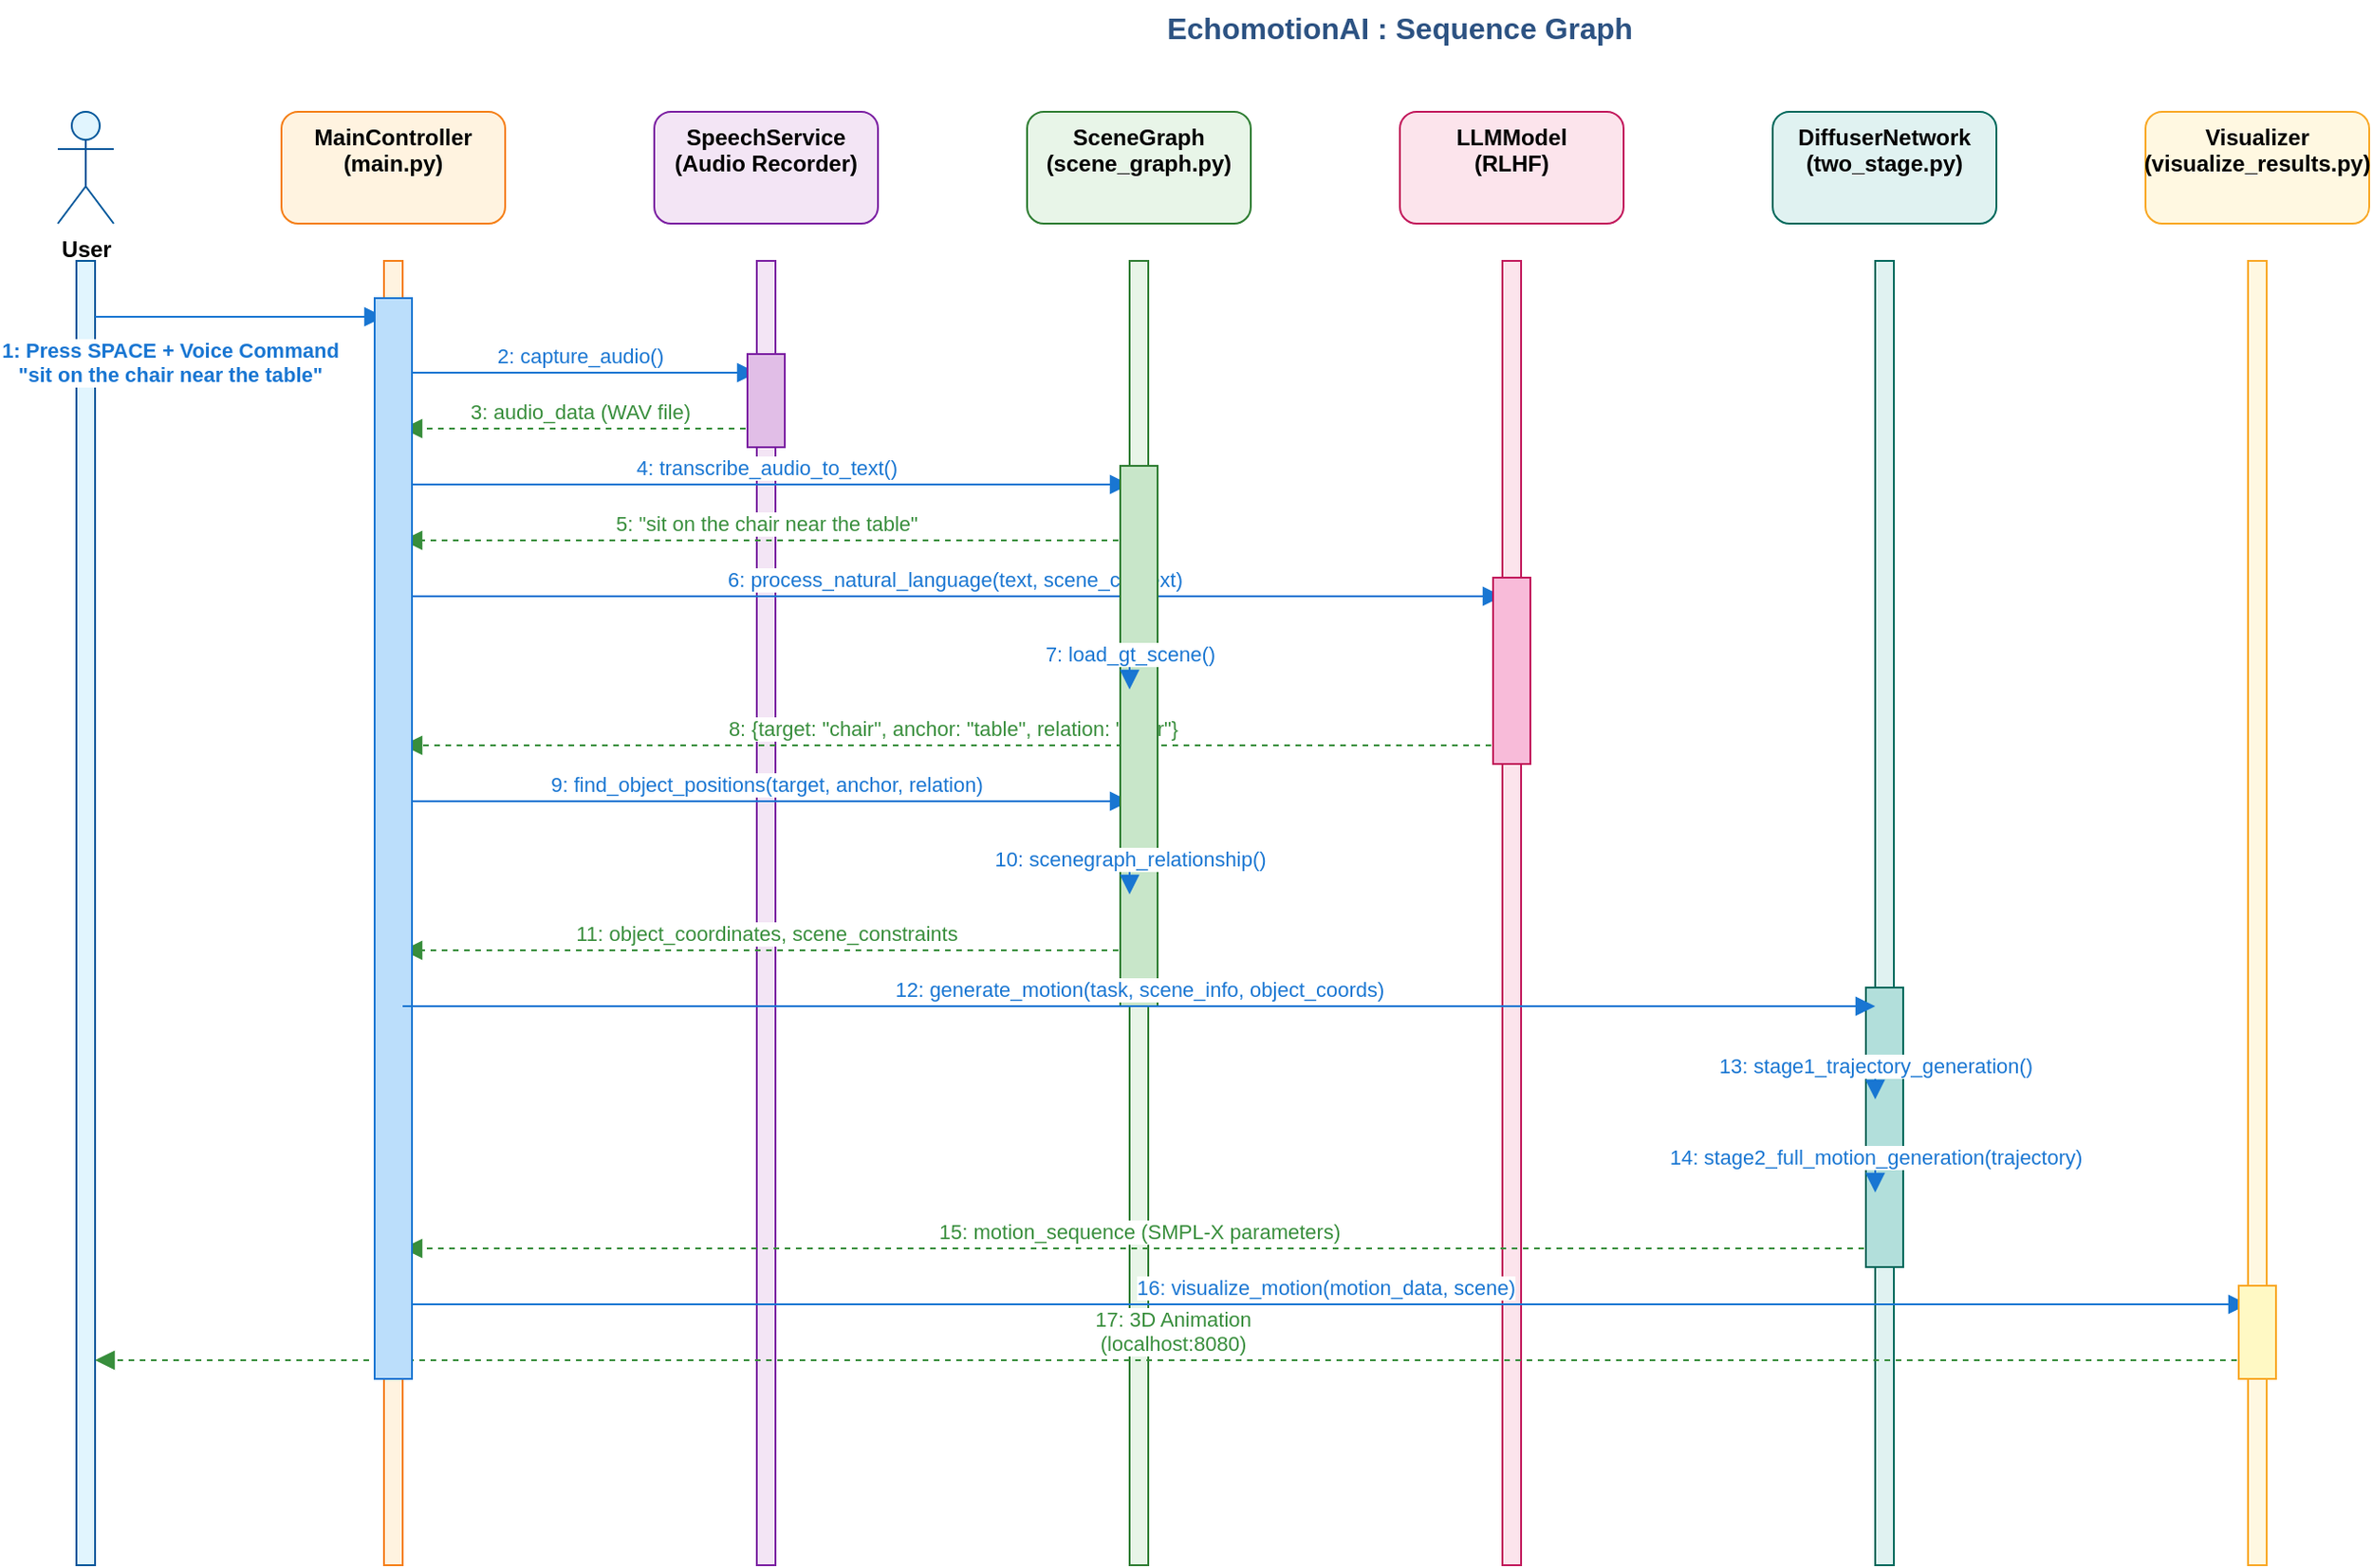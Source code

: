 <mxfile version="28.1.0" pages="3">
  <diagram id="Page-1" name="1. Voice Command to Motion">
    <mxGraphModel dx="1678" dy="874" grid="1" gridSize="10" guides="1" tooltips="1" connect="1" arrows="1" fold="1" page="1" pageScale="1" pageWidth="1600" pageHeight="1200" math="0" shadow="0">
      <root>
        <mxCell id="0" />
        <mxCell id="1" parent="0" />
        <mxCell id="title1" value="EchomotionAI : Sequence Graph" style="text;html=1;strokeColor=none;fillColor=none;align=center;verticalAlign=middle;whiteSpace=wrap;rounded=0;fontSize=16;fontStyle=1;fontColor=#2c5282;" parent="1" vertex="1">
          <mxGeometry x="400" y="40" width="800" height="30" as="geometry" />
        </mxCell>
        <mxCell id="user1" value="User" style="shape=umlActor;verticalLabelPosition=bottom;verticalAlign=top;html=1;outlineConnect=0;fillColor=#e1f5fe;strokeColor=#01579b;fontStyle=1;" parent="1" vertex="1">
          <mxGeometry x="80" y="100" width="30" height="60" as="geometry" />
        </mxCell>
        <mxCell id="main1" value="MainController&#xa;(main.py)" style="rounded=1;whiteSpace=wrap;html=1;fillColor=#fff3e0;strokeColor=#f57f17;fontStyle=1;verticalAlign=top;" parent="1" vertex="1">
          <mxGeometry x="200" y="100" width="120" height="60" as="geometry" />
        </mxCell>
        <mxCell id="speech1" value="SpeechService&#xa;(Audio Recorder)" style="rounded=1;whiteSpace=wrap;html=1;fillColor=#f3e5f5;strokeColor=#7b1fa2;fontStyle=1;verticalAlign=top;" parent="1" vertex="1">
          <mxGeometry x="400" y="100" width="120" height="60" as="geometry" />
        </mxCell>
        <mxCell id="scene1" value="SceneGraph&#xa;(scene_graph.py)" style="rounded=1;whiteSpace=wrap;html=1;fillColor=#e8f5e8;strokeColor=#2e7d32;fontStyle=1;verticalAlign=top;" parent="1" vertex="1">
          <mxGeometry x="600" y="100" width="120" height="60" as="geometry" />
        </mxCell>
        <mxCell id="llm1" value="LLMModel&#xa;(RLHF)" style="rounded=1;whiteSpace=wrap;html=1;fillColor=#fce4ec;strokeColor=#c2185b;fontStyle=1;verticalAlign=top;" parent="1" vertex="1">
          <mxGeometry x="800" y="100" width="120" height="60" as="geometry" />
        </mxCell>
        <mxCell id="diffuser1" value="DiffuserNetwork&#xa;(two_stage.py)" style="rounded=1;whiteSpace=wrap;html=1;fillColor=#e0f2f1;strokeColor=#00695c;fontStyle=1;verticalAlign=top;" parent="1" vertex="1">
          <mxGeometry x="1000" y="100" width="120" height="60" as="geometry" />
        </mxCell>
        <mxCell id="viz1" value="Visualizer&#xa;(visualize_results.py)" style="rounded=1;whiteSpace=wrap;html=1;fillColor=#fff8e1;strokeColor=#f9a825;fontStyle=1;verticalAlign=top;" parent="1" vertex="1">
          <mxGeometry x="1200" y="100" width="120" height="60" as="geometry" />
        </mxCell>
        <mxCell id="lifeline_user1" value="" style="html=1;points=[];perimeter=orthogonalPerimeter;outlineConnect=0;targetShapes=umlLifeline;portConstraint=eastwest;newEdgeStyle={&quot;edgeStyle&quot;:&quot;elbowEdgeStyle&quot;,&quot;elbow&quot;:&quot;vertical&quot;,&quot;curved&quot;:0,&quot;rounded&quot;:0};strokeColor=#01579b;fillColor=#e1f5fe;" parent="1" vertex="1">
          <mxGeometry x="90" y="180" width="10" height="700" as="geometry" />
        </mxCell>
        <mxCell id="lifeline_main1" value="" style="html=1;points=[];perimeter=orthogonalPerimeter;outlineConnect=0;targetShapes=umlLifeline;portConstraint=eastwest;newEdgeStyle={&quot;edgeStyle&quot;:&quot;elbowEdgeStyle&quot;,&quot;elbow&quot;:&quot;vertical&quot;,&quot;curved&quot;:0,&quot;rounded&quot;:0};strokeColor=#f57f17;fillColor=#fff3e0;" parent="1" vertex="1">
          <mxGeometry x="255" y="180" width="10" height="700" as="geometry" />
        </mxCell>
        <mxCell id="lifeline_speech1" value="" style="html=1;points=[];perimeter=orthogonalPerimeter;outlineConnect=0;targetShapes=umlLifeline;portConstraint=eastwest;newEdgeStyle={&quot;edgeStyle&quot;:&quot;elbowEdgeStyle&quot;,&quot;elbow&quot;:&quot;vertical&quot;,&quot;curved&quot;:0,&quot;rounded&quot;:0};strokeColor=#7b1fa2;fillColor=#f3e5f5;" parent="1" vertex="1">
          <mxGeometry x="455" y="180" width="10" height="700" as="geometry" />
        </mxCell>
        <mxCell id="lifeline_scene1" value="" style="html=1;points=[];perimeter=orthogonalPerimeter;outlineConnect=0;targetShapes=umlLifeline;portConstraint=eastwest;newEdgeStyle={&quot;edgeStyle&quot;:&quot;elbowEdgeStyle&quot;,&quot;elbow&quot;:&quot;vertical&quot;,&quot;curved&quot;:0,&quot;rounded&quot;:0};strokeColor=#2e7d32;fillColor=#e8f5e8;" parent="1" vertex="1">
          <mxGeometry x="655" y="180" width="10" height="700" as="geometry" />
        </mxCell>
        <mxCell id="lifeline_llm1" value="" style="html=1;points=[];perimeter=orthogonalPerimeter;outlineConnect=0;targetShapes=umlLifeline;portConstraint=eastwest;newEdgeStyle={&quot;edgeStyle&quot;:&quot;elbowEdgeStyle&quot;,&quot;elbow&quot;:&quot;vertical&quot;,&quot;curved&quot;:0,&quot;rounded&quot;:0};strokeColor=#c2185b;fillColor=#fce4ec;" parent="1" vertex="1">
          <mxGeometry x="855" y="180" width="10" height="700" as="geometry" />
        </mxCell>
        <mxCell id="lifeline_diffuser1" value="" style="html=1;points=[];perimeter=orthogonalPerimeter;outlineConnect=0;targetShapes=umlLifeline;portConstraint=eastwest;newEdgeStyle={&quot;edgeStyle&quot;:&quot;elbowEdgeStyle&quot;,&quot;elbow&quot;:&quot;vertical&quot;,&quot;curved&quot;:0,&quot;rounded&quot;:0};strokeColor=#00695c;fillColor=#e0f2f1;" parent="1" vertex="1">
          <mxGeometry x="1055" y="180" width="10" height="700" as="geometry" />
        </mxCell>
        <mxCell id="lifeline_viz1" value="" style="html=1;points=[];perimeter=orthogonalPerimeter;outlineConnect=0;targetShapes=umlLifeline;portConstraint=eastwest;newEdgeStyle={&quot;edgeStyle&quot;:&quot;elbowEdgeStyle&quot;,&quot;elbow&quot;:&quot;vertical&quot;,&quot;curved&quot;:0,&quot;rounded&quot;:0};strokeColor=#f9a825;fillColor=#fff8e1;" parent="1" vertex="1">
          <mxGeometry x="1255" y="180" width="10" height="700" as="geometry" />
        </mxCell>
        <mxCell id="msg1_1" value="1: Press SPACE + Voice Command&#xa;&quot;sit on the chair near the table&quot;" style="html=1;verticalAlign=bottom;endArrow=block;endSize=8;curved=0;rounded=0;strokeColor=#1976d2;fontColor=#1976d2;fontStyle=1;" parent="1" edge="1">
          <mxGeometry x="-0.484" y="-40" width="80" relative="1" as="geometry">
            <mxPoint x="100" y="210" as="sourcePoint" />
            <mxPoint x="255" y="210" as="targetPoint" />
            <mxPoint as="offset" />
          </mxGeometry>
        </mxCell>
        <mxCell id="msg1_2" value="2: capture_audio()" style="html=1;verticalAlign=bottom;endArrow=block;endSize=8;curved=0;rounded=0;strokeColor=#1976d2;fontColor=#1976d2;" parent="1" edge="1">
          <mxGeometry width="80" relative="1" as="geometry">
            <mxPoint x="265" y="240" as="sourcePoint" />
            <mxPoint x="455" y="240" as="targetPoint" />
          </mxGeometry>
        </mxCell>
        <mxCell id="msg1_3" value="3: audio_data (WAV file)" style="html=1;verticalAlign=bottom;endArrow=block;endSize=8;curved=0;rounded=0;strokeColor=#388e3c;fontColor=#388e3c;dashed=1;" parent="1" edge="1">
          <mxGeometry width="80" relative="1" as="geometry">
            <mxPoint x="455" y="270" as="sourcePoint" />
            <mxPoint x="265" y="270" as="targetPoint" />
          </mxGeometry>
        </mxCell>
        <mxCell id="msg1_4" value="4: transcribe_audio_to_text()" style="html=1;verticalAlign=bottom;endArrow=block;endSize=8;curved=0;rounded=0;strokeColor=#1976d2;fontColor=#1976d2;" parent="1" edge="1">
          <mxGeometry width="80" relative="1" as="geometry">
            <mxPoint x="265" y="300" as="sourcePoint" />
            <mxPoint x="655" y="300" as="targetPoint" />
          </mxGeometry>
        </mxCell>
        <mxCell id="msg1_5" value="5: &quot;sit on the chair near the table&quot;" style="html=1;verticalAlign=bottom;endArrow=block;endSize=8;curved=0;rounded=0;strokeColor=#388e3c;fontColor=#388e3c;dashed=1;" parent="1" edge="1">
          <mxGeometry width="80" relative="1" as="geometry">
            <mxPoint x="655" y="330" as="sourcePoint" />
            <mxPoint x="265" y="330" as="targetPoint" />
          </mxGeometry>
        </mxCell>
        <mxCell id="msg1_6" value="6: process_natural_language(text, scene_context)" style="html=1;verticalAlign=bottom;endArrow=block;endSize=8;curved=0;rounded=0;strokeColor=#1976d2;fontColor=#1976d2;" parent="1" edge="1">
          <mxGeometry x="0.001" width="80" relative="1" as="geometry">
            <mxPoint x="265" y="360" as="sourcePoint" />
            <mxPoint x="855" y="360" as="targetPoint" />
            <mxPoint as="offset" />
          </mxGeometry>
        </mxCell>
        <mxCell id="msg1_8" value="8: {target: &quot;chair&quot;, anchor: &quot;table&quot;, relation: &quot;near&quot;}" style="html=1;verticalAlign=bottom;endArrow=block;endSize=8;curved=0;rounded=0;strokeColor=#388e3c;fontColor=#388e3c;dashed=1;" parent="1" edge="1">
          <mxGeometry width="80" relative="1" as="geometry">
            <mxPoint x="855" y="440" as="sourcePoint" />
            <mxPoint x="265" y="440" as="targetPoint" />
          </mxGeometry>
        </mxCell>
        <mxCell id="msg1_9" value="9: find_object_positions(target, anchor, relation)" style="html=1;verticalAlign=bottom;endArrow=block;endSize=8;curved=0;rounded=0;strokeColor=#1976d2;fontColor=#1976d2;" parent="1" edge="1">
          <mxGeometry width="80" relative="1" as="geometry">
            <mxPoint x="265" y="470" as="sourcePoint" />
            <mxPoint x="655" y="470" as="targetPoint" />
          </mxGeometry>
        </mxCell>
        <mxCell id="msg1_11" value="11: object_coordinates, scene_constraints" style="html=1;verticalAlign=bottom;endArrow=block;endSize=8;curved=0;rounded=0;strokeColor=#388e3c;fontColor=#388e3c;dashed=1;" parent="1" edge="1">
          <mxGeometry width="80" relative="1" as="geometry">
            <mxPoint x="655" y="550" as="sourcePoint" />
            <mxPoint x="265" y="550" as="targetPoint" />
          </mxGeometry>
        </mxCell>
        <mxCell id="msg1_15" value="15: motion_sequence (SMPL-X parameters)" style="html=1;verticalAlign=bottom;endArrow=block;endSize=8;curved=0;rounded=0;strokeColor=#388e3c;fontColor=#388e3c;dashed=1;" parent="1" edge="1">
          <mxGeometry width="80" relative="1" as="geometry">
            <mxPoint x="1055" y="710" as="sourcePoint" />
            <mxPoint x="265" y="710" as="targetPoint" />
          </mxGeometry>
        </mxCell>
        <mxCell id="msg1_16" value="16: visualize_motion(motion_data, scene)" style="html=1;verticalAlign=bottom;endArrow=block;endSize=8;curved=0;rounded=0;strokeColor=#1976d2;fontColor=#1976d2;" parent="1" edge="1">
          <mxGeometry width="80" relative="1" as="geometry">
            <mxPoint x="265" y="740" as="sourcePoint" />
            <mxPoint x="1255" y="740" as="targetPoint" />
          </mxGeometry>
        </mxCell>
        <mxCell id="msg1_17" value="17: 3D Animation &#xa;(localhost:8080)" style="html=1;verticalAlign=bottom;endArrow=block;endSize=8;curved=0;rounded=0;strokeColor=#388e3c;fontColor=#388e3c;dashed=1;" parent="1" edge="1">
          <mxGeometry width="80" relative="1" as="geometry">
            <mxPoint x="1255" y="770" as="sourcePoint" />
            <mxPoint x="100" y="770" as="targetPoint" />
          </mxGeometry>
        </mxCell>
        <mxCell id="activation1_1" value="" style="html=1;points=[];perimeter=orthogonalPerimeter;outlineConnect=0;targetShapes=umlLifeline;portConstraint=eastwest;newEdgeStyle={&quot;edgeStyle&quot;:&quot;elbowEdgeStyle&quot;,&quot;elbow&quot;:&quot;vertical&quot;,&quot;curved&quot;:0,&quot;rounded&quot;:0};fillColor=#bbdefb;strokeColor=#1976d2;" parent="1" vertex="1">
          <mxGeometry x="250" y="200" width="20" height="580" as="geometry" />
        </mxCell>
        <mxCell id="activation1_2" value="" style="html=1;points=[];perimeter=orthogonalPerimeter;outlineConnect=0;targetShapes=umlLifeline;portConstraint=eastwest;newEdgeStyle={&quot;edgeStyle&quot;:&quot;elbowEdgeStyle&quot;,&quot;elbow&quot;:&quot;vertical&quot;,&quot;curved&quot;:0,&quot;rounded&quot;:0};fillColor=#e1bee7;strokeColor=#7b1fa2;" parent="1" vertex="1">
          <mxGeometry x="450" y="230" width="20" height="50" as="geometry" />
        </mxCell>
        <mxCell id="activation1_3" value="" style="html=1;points=[];perimeter=orthogonalPerimeter;outlineConnect=0;targetShapes=umlLifeline;portConstraint=eastwest;newEdgeStyle={&quot;edgeStyle&quot;:&quot;elbowEdgeStyle&quot;,&quot;elbow&quot;:&quot;vertical&quot;,&quot;curved&quot;:0,&quot;rounded&quot;:0};fillColor=#c8e6c9;strokeColor=#2e7d32;" parent="1" vertex="1">
          <mxGeometry x="650" y="290" width="20" height="290" as="geometry" />
        </mxCell>
        <mxCell id="activation1_4" value="" style="html=1;points=[];perimeter=orthogonalPerimeter;outlineConnect=0;targetShapes=umlLifeline;portConstraint=eastwest;newEdgeStyle={&quot;edgeStyle&quot;:&quot;elbowEdgeStyle&quot;,&quot;elbow&quot;:&quot;vertical&quot;,&quot;curved&quot;:0,&quot;rounded&quot;:0};fillColor=#f8bbd9;strokeColor=#c2185b;" parent="1" vertex="1">
          <mxGeometry x="850" y="350" width="20" height="100" as="geometry" />
        </mxCell>
        <mxCell id="activation1_5" value="" style="html=1;points=[];perimeter=orthogonalPerimeter;outlineConnect=0;targetShapes=umlLifeline;portConstraint=eastwest;newEdgeStyle={&quot;edgeStyle&quot;:&quot;elbowEdgeStyle&quot;,&quot;elbow&quot;:&quot;vertical&quot;,&quot;curved&quot;:0,&quot;rounded&quot;:0};fillColor=#b2dfdb;strokeColor=#00695c;" parent="1" vertex="1">
          <mxGeometry x="1050" y="570" width="20" height="150" as="geometry" />
        </mxCell>
        <mxCell id="activation1_6" value="" style="html=1;points=[];perimeter=orthogonalPerimeter;outlineConnect=0;targetShapes=umlLifeline;portConstraint=eastwest;newEdgeStyle={&quot;edgeStyle&quot;:&quot;elbowEdgeStyle&quot;,&quot;elbow&quot;:&quot;vertical&quot;,&quot;curved&quot;:0,&quot;rounded&quot;:0};fillColor=#fff9c4;strokeColor=#f9a825;" parent="1" vertex="1">
          <mxGeometry x="1250" y="730" width="20" height="50" as="geometry" />
        </mxCell>
        <mxCell id="msg1_10" value="10: scenegraph_relationship()" style="html=1;verticalAlign=bottom;endArrow=block;endSize=8;curved=0;rounded=0;strokeColor=#1976d2;fontColor=#1976d2;" parent="1" edge="1">
          <mxGeometry width="80" relative="1" as="geometry">
            <mxPoint x="655" y="500" as="sourcePoint" />
            <mxPoint x="655" y="520" as="targetPoint" />
          </mxGeometry>
        </mxCell>
        <mxCell id="msg1_7" value="7: load_gt_scene()" style="html=1;verticalAlign=bottom;endArrow=block;endSize=8;curved=0;rounded=0;strokeColor=#1976d2;fontColor=#1976d2;" parent="1" edge="1">
          <mxGeometry width="80" relative="1" as="geometry">
            <mxPoint x="655" y="390" as="sourcePoint" />
            <mxPoint x="655" y="410" as="targetPoint" />
          </mxGeometry>
        </mxCell>
        <mxCell id="msg1_13" value="13: stage1_trajectory_generation()" style="html=1;verticalAlign=bottom;endArrow=block;endSize=8;curved=0;rounded=0;strokeColor=#1976d2;fontColor=#1976d2;" parent="1" edge="1">
          <mxGeometry x="0.059" width="80" relative="1" as="geometry">
            <mxPoint x="1055" y="610" as="sourcePoint" />
            <mxPoint x="1055" y="630" as="targetPoint" />
            <mxPoint as="offset" />
          </mxGeometry>
        </mxCell>
        <mxCell id="msg1_14" value="14: stage2_full_motion_generation(trajectory)" style="html=1;verticalAlign=bottom;endArrow=block;endSize=8;curved=0;rounded=0;strokeColor=#1976d2;fontColor=#1976d2;" parent="1" edge="1">
          <mxGeometry width="80" relative="1" as="geometry">
            <mxPoint x="1055" y="660" as="sourcePoint" />
            <mxPoint x="1055" y="680" as="targetPoint" />
          </mxGeometry>
        </mxCell>
        <mxCell id="msg1_12" value="12: generate_motion(task, scene_info, object_coords)" style="html=1;verticalAlign=bottom;endArrow=block;endSize=8;curved=0;rounded=0;strokeColor=#1976d2;fontColor=#1976d2;" parent="1" edge="1">
          <mxGeometry width="80" relative="1" as="geometry">
            <mxPoint x="265" y="580" as="sourcePoint" />
            <mxPoint x="1055" y="580" as="targetPoint" />
          </mxGeometry>
        </mxCell>
      </root>
    </mxGraphModel>
  </diagram>
  <diagram id="Page-2" name="2. Chat-Based Object Detection">
    <mxGraphModel dx="1422" dy="794" grid="1" gridSize="10" guides="1" tooltips="1" connect="1" arrows="1" fold="1" page="1" pageScale="1" pageWidth="1600" pageHeight="1200" math="0" shadow="0">
      <root>
        <mxCell id="0" />
        <mxCell id="1" parent="0" />
        <!-- Title -->
        <mxCell id="title2" value="4.4.4.2 Chat-Based Object Detection Sequence" style="text;html=1;strokeColor=none;fillColor=none;align=center;verticalAlign=middle;whiteSpace=wrap;rounded=0;fontSize=16;fontStyle=1;fontColor=#2c5282;" vertex="1" parent="1">
          <mxGeometry x="400" y="40" width="800" height="30" as="geometry" />
        </mxCell>
        <!-- Actors -->
        <mxCell id="client2" value="Client&#xa;Application" style="rounded=1;whiteSpace=wrap;html=1;fillColor=#e3f2fd;strokeColor=#1565c0;fontStyle=1;verticalAlign=top;" vertex="1" parent="1">
          <mxGeometry x="150" y="100" width="120" height="60" as="geometry" />
        </mxCell>
        <!-- Components -->
        <mxCell id="fastapi2" value="FastAPI&#xa;Server" style="rounded=1;whiteSpace=wrap;html=1;fillColor=#fff3e0;strokeColor=#f57f17;fontStyle=1;verticalAlign=top;" vertex="1" parent="1">
          <mxGeometry x="350" y="100" width="120" height="60" as="geometry" />
        </mxCell>
        <mxCell id="detect_endpoint2" value="/detect&#xa;Endpoint" style="rounded=1;whiteSpace=wrap;html=1;fillColor=#f3e5f5;strokeColor=#7b1fa2;fontStyle=1;verticalAlign=top;" vertex="1" parent="1">
          <mxGeometry x="550" y="100" width="120" height="60" as="geometry" />
        </mxCell>
        <mxCell id="session2" value="SessionManager&#xa;(MongoDB)" style="rounded=1;whiteSpace=wrap;html=1;fillColor=#e8f5e8;strokeColor=#2e7d32;fontStyle=1;verticalAlign=top;" vertex="1" parent="1">
          <mxGeometry x="750" y="100" width="120" height="60" as="geometry" />
        </mxCell>
        <mxCell id="llm2" value="LLMModel&#xa;(RLHF)" style="rounded=1;whiteSpace=wrap;html=1;fillColor=#fce4ec;strokeColor=#c2185b;fontStyle=1;verticalAlign=top;" vertex="1" parent="1">
          <mxGeometry x="950" y="100" width="120" height="60" as="geometry" />
        </mxCell>
        <mxCell id="scene2" value="SceneGraph&#xa;(Context)" style="rounded=1;whiteSpace=wrap;html=1;fillColor=#e0f2f1;strokeColor=#00695c;fontStyle=1;verticalAlign=top;" vertex="1" parent="1">
          <mxGeometry x="1150" y="100" width="120" height="60" as="geometry" />
        </mxCell>
        <!-- Lifelines -->
        <mxCell id="lifeline_client2" value="" style="html=1;points=[];perimeter=orthogonalPerimeter;outlineConnect=0;targetShapes=umlLifeline;portConstraint=eastwest;newEdgeStyle={&quot;edgeStyle&quot;:&quot;elbowEdgeStyle&quot;,&quot;elbow&quot;:&quot;vertical&quot;,&quot;curved&quot;:0,&quot;rounded&quot;:0};strokeColor=#1565c0;fillColor=#e3f2fd;" vertex="1" parent="1">
          <mxGeometry x="205" y="180" width="10" height="500" as="geometry" />
        </mxCell>
        <mxCell id="lifeline_fastapi2" value="" style="html=1;points=[];perimeter=orthogonalPerimeter;outlineConnect=0;targetShapes=umlLifeline;portConstraint=eastwest;newEdgeStyle={&quot;edgeStyle&quot;:&quot;elbowEdgeStyle&quot;,&quot;elbow&quot;:&quot;vertical&quot;,&quot;curved&quot;:0,&quot;rounded&quot;:0};strokeColor=#f57f17;fillColor=#fff3e0;" vertex="1" parent="1">
          <mxGeometry x="405" y="180" width="10" height="500" as="geometry" />
        </mxCell>
        <mxCell id="lifeline_detect2" value="" style="html=1;points=[];perimeter=orthogonalPerimeter;outlineConnect=0;targetShapes=umlLifeline;portConstraint=eastwest;newEdgeStyle={&quot;edgeStyle&quot;:&quot;elbowEdgeStyle&quot;,&quot;elbow&quot;:&quot;vertical&quot;,&quot;curved&quot;:0,&quot;rounded&quot;:0};strokeColor=#7b1fa2;fillColor=#f3e5f5;" vertex="1" parent="1">
          <mxGeometry x="605" y="180" width="10" height="500" as="geometry" />
        </mxCell>
        <mxCell id="lifeline_session2" value="" style="html=1;points=[];perimeter=orthogonalPerimeter;outlineConnect=0;targetShapes=umlLifeline;portConstraint=eastwest;newEdgeStyle={&quot;edgeStyle&quot;:&quot;elbowEdgeStyle&quot;,&quot;elbow&quot;:&quot;vertical&quot;,&quot;curved&quot;:0,&quot;rounded&quot;:0};strokeColor=#2e7d32;fillColor=#e8f5e8;" vertex="1" parent="1">
          <mxGeometry x="805" y="180" width="10" height="500" as="geometry" />
        </mxCell>
        <mxCell id="lifeline_llm2" value="" style="html=1;points=[];perimeter=orthogonalPerimeter;outlineConnect=0;targetShapes=umlLifeline;portConstraint=eastwest;newEdgeStyle={&quot;edgeStyle&quot;:&quot;elbowEdgeStyle&quot;,&quot;elbow&quot;:&quot;vertical&quot;,&quot;curved&quot;:0,&quot;rounded&quot;:0};strokeColor=#c2185b;fillColor=#fce4ec;" vertex="1" parent="1">
          <mxGeometry x="1005" y="180" width="10" height="500" as="geometry" />
        </mxCell>
        <mxCell id="lifeline_scene2" value="" style="html=1;points=[];perimeter=orthogonalPerimeter;outlineConnect=0;targetShapes=umlLifeline;portConstraint=eastwest;newEdgeStyle={&quot;edgeStyle&quot;:&quot;elbowEdgeStyle&quot;,&quot;elbow&quot;:&quot;vertical&quot;,&quot;curved&quot;:0,&quot;rounded&quot;:0};strokeColor=#00695c;fillColor=#e0f2f1;" vertex="1" parent="1">
          <mxGeometry x="1205" y="180" width="10" height="500" as="geometry" />
        </mxCell>
        <!-- Messages -->
        <!-- 1. POST request -->
        <mxCell id="msg2_1" value="1: POST /detect&#xa;{&quot;text&quot;: &quot;put the book on the table&quot;, &quot;session_id&quot;: &quot;user123&quot;}" style="html=1;verticalAlign=bottom;endArrow=block;endSize=8;curved=0;rounded=0;strokeColor=#1976d2;fontColor=#1976d2;fontStyle=1;" edge="1" parent="1">
          <mxGeometry width="80" relative="1" as="geometry">
            <mxPoint x="215" y="210" as="sourcePoint" />
            <mxPoint x="405" y="210" as="targetPoint" />
          </mxGeometry>
        </mxCell>
        <!-- 2. Route to endpoint -->
        <mxCell id="msg2_2" value="2: route_to_detect_endpoint()" style="html=1;verticalAlign=bottom;endArrow=block;endSize=8;curved=0;rounded=0;strokeColor=#1976d2;fontColor=#1976d2;" edge="1" parent="1">
          <mxGeometry width="80" relative="1" as="geometry">
            <mxPoint x="415" y="240" as="sourcePoint" />
            <mxPoint x="605" y="240" as="targetPoint" />
          </mxGeometry>
        </mxCell>
        <!-- 3. Get session context -->
        <mxCell id="msg2_3" value="3: get_session_context(session_id)" style="html=1;verticalAlign=bottom;endArrow=block;endSize=8;curved=0;rounded=0;strokeColor=#1976d2;fontColor=#1976d2;" edge="1" parent="1">
          <mxGeometry width="80" relative="1" as="geometry">
            <mxPoint x="615" y="270" as="sourcePoint" />
            <mxPoint x="805" y="270" as="targetPoint" />
          </mxGeometry>
        </mxCell>
        <!-- 4. MongoDB query -->
        <mxCell id="msg2_4" value="4: db.conversations.find({session_id})" style="html=1;verticalAlign=bottom;endArrow=block;endSize=8;curved=0;rounded=0;strokeColor=#1976d2;fontColor=#1976d2;" edge="1" parent="1">
          <mxGeometry width="80" relative="1" as="geometry">
            <mxPoint x="805" y="300" as="sourcePoint" />
            <mxPoint x="805" y="320" as="targetPoint" />
          </mxGeometry>
        </mxCell>
        <!-- 5. Conversation history -->
        <mxCell id="msg2_5" value="5: conversation_history[]" style="html=1;verticalAlign=bottom;endArrow=block;endSize=8;curved=0;rounded=0;strokeColor=#388e3c;fontColor=#388e3c;dashed=1;" edge="1" parent="1">
          <mxGeometry width="80" relative="1" as="geometry">
            <mxPoint x="805" y="350" as="sourcePoint" />
            <mxPoint x="615" y="350" as="targetPoint" />
          </mxGeometry>
        </mxCell>
        <!-- 6. Get scene context -->
        <mxCell id="msg2_6" value="6: get_scene_context()" style="html=1;verticalAlign=bottom;endArrow=block;endSize=8;curved=0;rounded=0;strokeColor=#1976d2;fontColor=#1976d2;" edge="1" parent="1">
          <mxGeometry width="80" relative="1" as="geometry">
            <mxPoint x="615" y="380" as="sourcePoint" />
            <mxPoint x="1205" y="380" as="targetPoint" />
          </mxGeometry>
        </mxCell>
        <!-- 7. Scene objects -->
        <mxCell id="msg2_7" value="7: scene_objects, spatial_relations" style="html=1;verticalAlign=bottom;endArrow=block;endSize=8;curved=0;rounded=0;strokeColor=#388e3c;fontColor=#388e3c;dashed=1;" edge="1" parent="1">
          <mxGeometry width="80" relative="1" as="geometry">
            <mxPoint x="1205" y="410" as="sourcePoint" />
            <mxPoint x="615" y="410" as="targetPoint" />
          </mxGeometry>
        </mxCell>
        <!-- 8. Process with LLM -->
        <mxCell id="msg2_8" value="8: process_text_with_context(text, history, scene)" style="html=1;verticalAlign=bottom;endArrow=block;endSize=8;curved=0;rounded=0;strokeColor=#1976d2;fontColor=#1976d2;" edge="1" parent="1">
          <mxGeometry width="80" relative="1" as="geometry">
            <mxPoint x="615" y="440" as="sourcePoint" />
            <mxPoint x="1005" y="440" as="targetPoint" />
          </mxGeometry>
        </mxCell>
        <!-- 9. RLHF inference -->
        <mxCell id="msg2_9" value="9: rlhf_inference(prompt)" style="html=1;verticalAlign=bottom;endArrow=block;endSize=8;curved=0;rounded=0;strokeColor=#1976d2;fontColor=#1976d2;" edge="1" parent="1">
          <mxGeometry width="80" relative="1" as="geometry">
            <mxPoint x="1005" y="470" as="sourcePoint" />
            <mxPoint x="1005" y="490" as="targetPoint" />
          </mxGeometry>
        </mxCell>
        <!-- 10. Object identification -->
        <mxCell id="msg2_10" value="10: {&quot;target&quot;: &quot;book&quot;, &quot;anchor&quot;: &quot;table&quot;, &quot;relation&quot;: &quot;on&quot;}" style="html=1;verticalAlign=bottom;endArrow=block;endSize=8;curved=0;rounded=0;strokeColor=#388e3c;fontColor=#388e3c;dashed=1;" edge="1" parent="1">
          <mxGeometry width="80" relative="1" as="geometry">
            <mxPoint x="1005" y="520" as="sourcePoint" />
            <mxPoint x="615" y="520" as="targetPoint" />
          </mxGeometry>
        </mxCell>
        <!-- 11. Store interaction -->
        <mxCell id="msg2_11" value="11: store_interaction(session_id, text, result)" style="html=1;verticalAlign=bottom;endArrow=block;endSize=8;curved=0;rounded=0;strokeColor=#1976d2;fontColor=#1976d2;" edge="1" parent="1">
          <mxGeometry width="80" relative="1" as="geometry">
            <mxPoint x="615" y="550" as="sourcePoint" />
            <mxPoint x="805" y="550" as="targetPoint" />
          </mxGeometry>
        </mxCell>
        <!-- 12. Return JSON -->
        <mxCell id="msg2_12" value="12: HTTP 200 OK&#xa;{&quot;objects&quot;: [{&quot;target&quot;: &quot;book&quot;, &quot;anchor&quot;: &quot;table&quot;, &quot;relation&quot;: &quot;on&quot;}]}" style="html=1;verticalAlign=bottom;endArrow=block;endSize=8;curved=0;rounded=0;strokeColor=#388e3c;fontColor=#388e3c;dashed=1;" edge="1" parent="1">
          <mxGeometry width="80" relative="1" as="geometry">
            <mxPoint x="615" y="580" as="sourcePoint" />
            <mxPoint x="415" y="580" as="targetPoint" />
          </mxGeometry>
        </mxCell>
        <!-- 13. Response to client -->
        <mxCell id="msg2_13" value="13: JSON Response" style="html=1;verticalAlign=bottom;endArrow=block;endSize=8;curved=0;rounded=0;strokeColor=#388e3c;fontColor=#388e3c;dashed=1;" edge="1" parent="1">
          <mxGeometry width="80" relative="1" as="geometry">
            <mxPoint x="405" y="610" as="sourcePoint" />
            <mxPoint x="215" y="610" as="targetPoint" />
          </mxGeometry>
        </mxCell>
        <!-- Activation boxes -->
        <mxCell id="activation2_1" value="" style="html=1;points=[];perimeter=orthogonalPerimeter;outlineConnect=0;targetShapes=umlLifeline;portConstraint=eastwest;newEdgeStyle={&quot;edgeStyle&quot;:&quot;elbowEdgeStyle&quot;,&quot;elbow&quot;:&quot;vertical&quot;,&quot;curved&quot;:0,&quot;rounded&quot;:0};fillColor=#bbdefb;strokeColor=#1976d2;" vertex="1" parent="1">
          <mxGeometry x="200" y="200" width="20" height="420" as="geometry" />
        </mxCell>
        <mxCell id="activation2_2" value="" style="html=1;points=[];perimeter=orthogonalPerimeter;outlineConnect=0;targetShapes=umlLifeline;portConstraint=eastwest;newEdgeStyle={&quot;edgeStyle&quot;:&quot;elbowEdgeStyle&quot;,&quot;elbow&quot;:&quot;vertical&quot;,&quot;curved&quot;:0,&quot;rounded&quot;:0};fillColor=#ffe0b2;strokeColor=#f57f17;" vertex="1" parent="1">
          <mxGeometry x="400" y="200" width="20" height="420" as="geometry" />
        </mxCell>
        <mxCell id="activation2_3" value="" style="html=1;points=[];perimeter=orthogonalPerimeter;outlineConnect=0;targetShapes=umlLifeline;portConstraint=eastwest;newEdgeStyle={&quot;edgeStyle&quot;:&quot;elbowEdgeStyle&quot;,&quot;elbow&quot;:&quot;vertical&quot;,&quot;curved&quot;:0,&quot;rounded&quot;:0};fillColor=#e1bee7;strokeColor=#7b1fa2;" vertex="1" parent="1">
          <mxGeometry x="600" y="230" width="20" height="360" as="geometry" />
        </mxCell>
        <mxCell id="activation2_4" value="" style="html=1;points=[];perimeter=orthogonalPerimeter;outlineConnect=0;targetShapes=umlLifeline;portConstraint=eastwest;newEdgeStyle={&quot;edgeStyle&quot;:&quot;elbowEdgeStyle&quot;,&quot;elbow&quot;:&quot;vertical&quot;,&quot;curved&quot;:0,&quot;rounded&quot;:0};fillColor=#c8e6c9;strokeColor=#2e7d32;" vertex="1" parent="1">
          <mxGeometry x="800" y="260" width="20" height="300" as="geometry" />
        </mxCell>
        <mxCell id="activation2_5" value="" style="html=1;points=[];perimeter=orthogonalPerimeter;outlineConnect=0;targetShapes=umlLifeline;portConstraint=eastwest;newEdgeStyle={&quot;edgeStyle&quot;:&quot;elbowEdgeStyle&quot;,&quot;elbow&quot;:&quot;vertical&quot;,&quot;curved&quot;:0,&quot;rounded&quot;:0};fillColor=#f8bbd9;strokeColor=#c2185b;" vertex="1" parent="1">
          <mxGeometry x="1000" y="430" width="20" height="100" as="geometry" />
        </mxCell>
        <mxCell id="activation2_6" value="" style="html=1;points=[];perimeter=orthogonalPerimeter;outlineConnect=0;targetShapes=umlLifeline;portConstraint=eastwest;newEdgeStyle={&quot;edgeStyle&quot;:&quot;elbowEdgeStyle&quot;,&quot;elbow&quot;:&quot;vertical&quot;,&quot;curved&quot;:0,&quot;rounded&quot;:0};fillColor=#b2dfdb;strokeColor=#00695c;" vertex="1" parent="1">
          <mxGeometry x="1200" y="370" width="20" height="50" as="geometry" />
        </mxCell>
      </root>
    </mxGraphModel>
  </diagram>
  <diagram id="Page-3" name="3. Memory Retrieval">
    <mxGraphModel dx="1422" dy="794" grid="1" gridSize="10" guides="1" tooltips="1" connect="1" arrows="1" fold="1" page="1" pageScale="1" pageWidth="1600" pageHeight="1200" math="0" shadow="0">
      <root>
        <mxCell id="0" />
        <mxCell id="1" parent="0" />
        <!-- Title -->
        <mxCell id="title3" value="4.4.4.3 Memory Retrieval for Context-Aware Processing" style="text;html=1;strokeColor=none;fillColor=none;align=center;verticalAlign=middle;whiteSpace=wrap;rounded=0;fontSize=16;fontStyle=1;fontColor=#2c5282;" vertex="1" parent="1">
          <mxGeometry x="400" y="40" width="800" height="30" as="geometry" />
        </mxCell>
        <!-- Actors -->
        <mxCell id="user3" value="User" style="shape=umlActor;verticalLabelPosition=bottom;verticalAlign=top;html=1;outlineConnect=0;fillColor=#e1f5fe;strokeColor=#01579b;fontStyle=1;" vertex="1" parent="1">
          <mxGeometry x="80" y="100" width="30" height="60" as="geometry" />
        </mxCell>
        <!-- Components -->
        <mxCell id="main3" value="MainController&#xa;(main.py)" style="rounded=1;whiteSpace=wrap;html=1;fillColor=#fff3e0;strokeColor=#f57f17;fontStyle=1;verticalAlign=top;" vertex="1" parent="1">
          <mxGeometry x="200" y="100" width="120" height="60" as="geometry" />
        </mxCell>
        <mxCell id="session3" value="SessionManager&#xa;(scene_graph.py)" style="rounded=1;whiteSpace=wrap;html=1;fillColor=#e8f5e8;strokeColor=#2e7d32;fontStyle=1;verticalAlign=top;" vertex="1" parent="1">
          <mxGeometry x="400" y="100" width="120" height="60" as="geometry" />
        </mxCell>
        <mxCell id="mongodb3" value="MongoDB&#xa;Database" style="rounded=1;whiteSpace=wrap;html=1;fillColor=#f3e5f5;strokeColor=#7b1fa2;fontStyle=1;verticalAlign=top;" vertex="1" parent="1">
          <mxGeometry x="600" y="100" width="120" height="60" as="geometry" />
        </mxCell>
        <mxCell id="llm3" value="LLMModel&#xa;(Context-Aware)" style="rounded=1;whiteSpace=wrap;html=1;fillColor=#fce4ec;strokeColor=#c2185b;fontStyle=1;verticalAlign=top;" vertex="1" parent="1">
          <mxGeometry x="800" y="100" width="120" height="60" as="geometry" />
        </mxCell>
        <mxCell id="scene3" value="SceneGraph&#xa;(Object Resolution)" style="rounded=1;whiteSpace=wrap;html=1;fillColor=#e0f2f1;strokeColor=#00695c;fontStyle=1;verticalAlign=top;" vertex="1" parent="1">
          <mxGeometry x="1000" y="100" width="120" height="60" as="geometry" />
        </mxCell>
        <!-- Lifelines -->
        <mxCell id="lifeline_user3" value="" style="html=1;points=[];perimeter=orthogonalPerimeter;outlineConnect=0;targetShapes=umlLifeline;portConstraint=eastwest;newEdgeStyle={&quot;edgeStyle&quot;:&quot;elbowEdgeStyle&quot;,&quot;elbow&quot;:&quot;vertical&quot;,&quot;curved&quot;:0,&quot;rounded&quot;:0};strokeColor=#01579b;fillColor=#e1f5fe;" vertex="1" parent="1">
          <mxGeometry x="90" y="180" width="10" height="600" as="geometry" />
        </mxCell>
        <mxCell id="lifeline_main3" value="" style="html=1;points=[];perimeter=orthogonalPerimeter;outlineConnect=0;targetShapes=umlLifeline;portConstraint=eastwest;newEdgeStyle={&quot;edgeStyle&quot;:&quot;elbowEdgeStyle&quot;,&quot;elbow&quot;:&quot;vertical&quot;,&quot;curved&quot;:0,&quot;rounded&quot;:0};strokeColor=#f57f17;fillColor=#fff3e0;" vertex="1" parent="1">
          <mxGeometry x="255" y="180" width="10" height="600" as="geometry" />
        </mxCell>
        <mxCell id="lifeline_session3" value="" style="html=1;points=[];perimeter=orthogonalPerimeter;outlineConnect=0;targetShapes=umlLifeline;portConstraint=eastwest;newEdgeStyle={&quot;edgeStyle&quot;:&quot;elbowEdgeStyle&quot;,&quot;elbow&quot;:&quot;vertical&quot;,&quot;curved&quot;:0,&quot;rounded&quot;:0};strokeColor=#2e7d32;fillColor=#e8f5e8;" vertex="1" parent="1">
          <mxGeometry x="455" y="180" width="10" height="600" as="geometry" />
        </mxCell>
        <mxCell id="lifeline_mongodb3" value="" style="html=1;points=[];perimeter=orthogonalPerimeter;outlineConnect=0;targetShapes=umlLifeline;portConstraint=eastwest;newEdgeStyle={&quot;edgeStyle&quot;:&quot;elbowEdgeStyle&quot;,&quot;elbow&quot;:&quot;vertical&quot;,&quot;curved&quot;:0,&quot;rounded&quot;:0};strokeColor=#7b1fa2;fillColor=#f3e5f5;" vertex="1" parent="1">
          <mxGeometry x="655" y="180" width="10" height="600" as="geometry" />
        </mxCell>
        <mxCell id="lifeline_llm3" value="" style="html=1;points=[];perimeter=orthogonalPerimeter;outlineConnect=0;targetShapes=umlLifeline;portConstraint=eastwest;newEdgeStyle={&quot;edgeStyle&quot;:&quot;elbowEdgeStyle&quot;,&quot;elbow&quot;:&quot;vertical&quot;,&quot;curved&quot;:0,&quot;rounded&quot;:0};strokeColor=#c2185b;fillColor=#fce4ec;" vertex="1" parent="1">
          <mxGeometry x="855" y="180" width="10" height="600" as="geometry" />
        </mxCell>
        <mxCell id="lifeline_scene3" value="" style="html=1;points=[];perimeter=orthogonalPerimeter;outlineConnect=0;targetShapes=umlLifeline;portConstraint=eastwest;newEdgeStyle={&quot;edgeStyle&quot;:&quot;elbowEdgeStyle&quot;,&quot;elbow&quot;:&quot;vertical&quot;,&quot;curved&quot;:0,&quot;rounded&quot;:0};strokeColor=#00695c;fillColor=#e0f2f1;" vertex="1" parent="1">
          <mxGeometry x="1055" y="180" width="10" height="600" as="geometry" />
        </mxCell>
        <!-- Messages -->
        <!-- 1. First interaction -->
        <mxCell id="msg3_1" value="1: &quot;Place the red chair near the window&quot;" style="html=1;verticalAlign=bottom;endArrow=block;endSize=8;curved=0;rounded=0;strokeColor=#1976d2;fontColor=#1976d2;fontStyle=1;" edge="1" parent="1">
          <mxGeometry width="80" relative="1" as="geometry">
            <mxPoint x="100" y="210" as="sourcePoint" />
            <mxPoint x="255" y="210" as="targetPoint" />
          </mxGeometry>
        </mxCell>
        <!-- 2. Initialize session -->
        <mxCell id="msg3_2" value="2: initialize_session(user_id)" style="html=1;verticalAlign=bottom;endArrow=block;endSize=8;curved=0;rounded=0;strokeColor=#1976d2;fontColor=#1976d2;" edge="1" parent="1">
          <mxGeometry width="80" relative="1" as="geometry">
            <mxPoint x="265" y="240" as="sourcePoint" />
            <mxPoint x="455" y="240" as="targetPoint" />
          </mxGeometry>
        </mxCell>
        <!-- 3. Store first interaction -->
        <mxCell id="msg3_3" value="3: store_interaction({user_id, text, objects: [red_chair, window]})" style="html=1;verticalAlign=bottom;endArrow=block;endSize=8;curved=0;rounded=0;strokeColor=#1976d2;fontColor=#1976d2;" edge="1" parent="1">
          <mxGeometry width="80" relative="1" as="geometry">
            <mxPoint x="465" y="270" as="sourcePoint" />
            <mxPoint x="655" y="270" as="targetPoint" />
          </mxGeometry>
        </mxCell>
        <!-- 4. Process and respond -->
        <mxCell id="msg3_4" value="4: [Process first command successfully]" style="html=1;verticalAlign=bottom;endArrow=block;endSize=8;curved=0;rounded=0;strokeColor=#388e3c;fontColor=#388e3c;dashed=1;" edge="1" parent="1">
          <mxGeometry width="80" relative="1" as="geometry">
            <mxPoint x="255" y="300" as="sourcePoint" />
            <mxPoint x="100" y="300" as="targetPoint" />
          </mxGeometry>
        </mxCell>
        <!-- Separator -->
        <mxCell id="separator3" value="--- Second Interaction with Context ---" style="text;html=1;strokeColor=#666666;fillColor=#f5f5f5;align=center;verticalAlign=middle;whiteSpace=wrap;rounded=0;fontSize=12;fontStyle=2;fontColor=#666666;" vertex="1" parent="1">
          <mxGeometry x="200" y="330" width="800" height="30" as="geometry" />
        </mxCell>
        <!-- 5. Second interaction with pronoun -->
        <mxCell id="msg3_5" value="5: &quot;Move it to the opposite corner&quot;" style="html=1;verticalAlign=bottom;endArrow=block;endSize=8;curved=0;rounded=0;strokeColor=#d32f2f;fontColor=#d32f2f;fontStyle=1;" edge="1" parent="1">
          <mxGeometry width="80" relative="1" as="geometry">
            <mxPoint x="100" y="380" as="sourcePoint" />
            <mxPoint x="255" y="380" as="targetPoint" />
          </mxGeometry>
        </mxCell>
        <!-- 6. Request context -->
        <mxCell id="msg3_6" value="6: get_conversation_history(user_id, limit=5)" style="html=1;verticalAlign=bottom;endArrow=block;endSize=8;curved=0;rounded=0;strokeColor=#1976d2;fontColor=#1976d2;" edge="1" parent="1">
          <mxGeometry width="80" relative="1" as="geometry">
            <mxPoint x="265" y="410" as="sourcePoint" />
            <mxPoint x="455" y="410" as="targetPoint" />
          </mxGeometry>
        </mxCell>
        <!-- 7. MongoDB query -->
        <mxCell id="msg3_7" value="7: db.conversations.find({user_id}).sort({timestamp: -1}).limit(5)" style="html=1;verticalAlign=bottom;endArrow=block;endSize=8;curved=0;rounded=0;strokeColor=#1976d2;fontColor=#1976d2;" edge="1" parent="1">
          <mxGeometry width="80" relative="1" as="geometry">
            <mxPoint x="465" y="440" as="sourcePoint" />
            <mxPoint x="655" y="440" as="targetPoint" />
          </mxGeometry>
        </mxCell>
        <!-- 8. Return conversation history -->
        <mxCell id="msg3_8" value="8: [{text: &quot;Place red chair near window&quot;, objects: [red_chair, window], timestamp}]" style="html=1;verticalAlign=bottom;endArrow=block;endSize=8;curved=0;rounded=0;strokeColor=#388e3c;fontColor=#388e3c;dashed=1;" edge="1" parent="1">
          <mxGeometry width="80" relative="1" as="geometry">
            <mxPoint x="655" y="470" as="sourcePoint" />
            <mxPoint x="465" y="470" as="targetPoint" />
          </mxGeometry>
        </mxCell>
        <!-- 9. Build context prompt -->
        <mxCell id="msg3_9" value="9: build_context_prompt(current_text, history)" style="html=1;verticalAlign=bottom;endArrow=block;endSize=8;curved=0;rounded=0;strokeColor=#1976d2;fontColor=#1976d2;" edge="1" parent="1">
          <mxGeometry width="80" relative="1" as="geometry">
            <mxPoint x="465" y="500" as="sourcePoint" />
            <mxPoint x="465" y="520" as="targetPoint" />
          </mxGeometry>
        </mxCell>
        <!-- 10. Context-aware LLM call -->
        <mxCell id="msg3_10" value="10: process_with_context(&#xa;&quot;Previous: Place red chair near window&#xa;Current: Move it to opposite corner&quot;)" style="html=1;verticalAlign=bottom;endArrow=block;endSize=8;curved=0;rounded=0;strokeColor=#1976d2;fontColor=#1976d2;" edge="1" parent="1">
          <mxGeometry width="80" relative="1" as="geometry">
            <mxPoint x="465" y="550" as="sourcePoint" />
            <mxPoint x="855" y="550" as="targetPoint" />
          </mxGeometry>
        </mxCell>
        <!-- 11. Pronoun resolution -->
        <mxCell id="msg3_11" value="11: resolve_pronouns_with_context()" style="html=1;verticalAlign=bottom;endArrow=block;endSize=8;curved=0;rounded=0;strokeColor=#1976d2;fontColor=#1976d2;" edge="1" parent="1">
          <mxGeometry width="80" relative="1" as="geometry">
            <mxPoint x="855" y="580" as="sourcePoint" />
            <mxPoint x="855" y="600" as="targetPoint" />
          </mxGeometry>
        </mxCell>
        <!-- 12. Resolved objects -->
        <mxCell id="msg3_12" value="12: {target: &quot;red_chair&quot;, anchor: &quot;corner&quot;, relation: &quot;at&quot;, context_resolved: true}" style="html=1;verticalAlign=bottom;endArrow=block;endSize=8;curved=0;rounded=0;strokeColor=#388e3c;fontColor=#388e3c;dashed=1;" edge="1" parent="1">
          <mxGeometry width="80" relative="1" as="geometry">
            <mxPoint x="855" y="630" as="sourcePoint" />
            <mxPoint x="465" y="630" as="targetPoint" />
          </mxGeometry>
        </mxCell>
        <!-- 13. Find object in scene -->
        <mxCell id="msg3_13" value="13: locate_object_by_context(red_chair, previous_position)" style="html=1;verticalAlign=bottom;endArrow=block;endSize=8;curved=0;rounded=0;strokeColor=#1976d2;fontColor=#1976d2;" edge="1" parent="1">
          <mxGeometry width="80" relative="1" as="geometry">
            <mxPoint x="465" y="660" as="sourcePoint" />
            <mxPoint x="1055" y="660" as="targetPoint" />
          </mxGeometry>
        </mxCell>
        <!-- 14. Object located -->
        <mxCell id="msg3_14" value="14: chair_found_at_window, target_corner_coordinates" style="html=1;verticalAlign=bottom;endArrow=block;endSize=8;curved=0;rounded=0;strokeColor=#388e3c;fontColor=#388e3c;dashed=1;" edge="1" parent="1">
          <mxGeometry width="80" relative="1" as="geometry">
            <mxPoint x="1055" y="690" as="sourcePoint" />
            <mxPoint x="465" y="690" as="targetPoint" />
          </mxGeometry>
        </mxCell>
        <!-- 15. Update memory -->
        <mxCell id="msg3_15" value="15: store_interaction({user_id, text: &quot;Move it to corner&quot;, &#xa;resolved_objects: [red_chair], target_location: corner})" style="html=1;verticalAlign=bottom;endArrow=block;endSize=8;curved=0;rounded=0;strokeColor=#1976d2;fontColor=#1976d2;" edge="1" parent="1">
          <mxGeometry width="80" relative="1" as="geometry">
            <mxPoint x="465" y="720" as="sourcePoint" />
            <mxPoint x="655" y="720" as="targetPoint" />
          </mxGeometry>
        </mxCell>
        <!-- 16. Success response -->
        <mxCell id="msg3_16" value="16: Context successfully resolved: &#xa;&quot;it&quot; → &quot;red chair&quot; (from previous interaction)" style="html=1;verticalAlign=bottom;endArrow=block;endSize=8;curved=0;rounded=0;strokeColor=#388e3c;fontColor=#388e3c;dashed=1;" edge="1" parent="1">
          <mxGeometry width="80" relative="1" as="geometry">
            <mxPoint x="265" y="750" as="sourcePoint" />
            <mxPoint x="100" y="750" as="targetPoint" />
          </mxGeometry>
        </mxCell>
        <!-- Activation boxes -->
        <mxCell id="activation3_1" value="" style="html=1;points=[];perimeter=orthogonalPerimeter;outlineConnect=0;targetShapes=umlLifeline;portConstraint=eastwest;newEdgeStyle={&quot;edgeStyle&quot;:&quot;elbowEdgeStyle&quot;,&quot;elbow&quot;:&quot;vertical&quot;,&quot;curved&quot;:0,&quot;rounded&quot;:0};fillColor=#bbdefb;strokeColor=#1976d2;" vertex="1" parent="1">
          <mxGeometry x="250" y="200" width="20" height="560" as="geometry" />
        </mxCell>
        <mxCell id="activation3_2" value="" style="html=1;points=[];perimeter=orthogonalPerimeter;outlineConnect=0;targetShapes=umlLifeline;portConstraint=eastwest;newEdgeStyle={&quot;edgeStyle&quot;:&quot;elbowEdgeStyle&quot;,&quot;elbow&quot;:&quot;vertical&quot;,&quot;curved&quot;:0,&quot;rounded&quot;:0};fillColor=#c8e6c9;strokeColor=#2e7d32;" vertex="1" parent="1">
          <mxGeometry x="450" y="230" width="20" height="530" as="geometry" />
        </mxCell>
        <mxCell id="activation3_3" value="" style="html=1;points=[];perimeter=orthogonalPerimeter;outlineConnect=0;targetShapes=umlLifeline;portConstraint=eastwest;newEdgeStyle={&quot;edgeStyle&quot;:&quot;elbowEdgeStyle&quot;,&quot;elbow&quot;:&quot;vertical&quot;,&quot;curved&quot;:0,&quot;rounded&quot;:0};fillColor=#e1bee7;strokeColor=#7b1fa2;" vertex="1" parent="1">
          <mxGeometry x="650" y="260" width="20" height="470" as="geometry" />
        </mxCell>
        <mxCell id="activation3_4" value="" style="html=1;points=[];perimeter=orthogonalPerimeter;outlineConnect=0;targetShapes=umlLifeline;portConstraint=eastwest;newEdgeStyle={&quot;edgeStyle&quot;:&quot;elbowEdgeStyle&quot;,&quot;elbow&quot;:&quot;vertical&quot;,&quot;curved&quot;:0,&quot;rounded&quot;:0};fillColor=#f8bbd9;strokeColor=#c2185b;" vertex="1" parent="1">
          <mxGeometry x="850" y="540" width="20" height="100" as="geometry" />
        </mxCell>
        <mxCell id="activation3_5" value="" style="html=1;points=[];perimeter=orthogonalPerimeter;outlineConnect=0;targetShapes=umlLifeline;portConstraint=eastwest;newEdgeStyle={&quot;edgeStyle&quot;:&quot;elbowEdgeStyle&quot;,&quot;elbow&quot;:&quot;vertical&quot;,&quot;curved&quot;:0,&quot;rounded&quot;:0};fillColor=#b2dfdb;strokeColor=#00695c;" vertex="1" parent="1">
          <mxGeometry x="1050" y="650" width="20" height="50" as="geometry" />
        </mxCell>
        <!-- Notes for context explanation -->
        <mxCell id="note3_1" value="Memory Context:&#xa;• Previous: &quot;red chair near window&quot;&#xa;• Current: &quot;Move it to corner&quot;&#xa;• Resolved: &quot;it&quot; = red chair&#xa;• Action: Move red chair from window to corner" style="rounded=1;whiteSpace=wrap;html=1;fillColor=#fff8e1;strokeColor=#f57c00;align=left;verticalAlign=top;fontFamily=monospace;fontSize=10;" vertex="1" parent="1">
          <mxGeometry x="1200" y="400" width="280" height="120" as="geometry" />
        </mxCell>
        <mxCell id="note3_2" value="MongoDB Document Structure:&#xa;{&#xa;  _id: ObjectId,&#xa;  user_id: &quot;user123&quot;,&#xa;  timestamp: ISODate,&#xa;  text: &quot;Place red chair near window&quot;,&#xa;  objects: {&#xa;    target: &quot;red_chair&quot;,&#xa;    anchor: &quot;window&quot;,&#xa;    relation: &quot;near&quot;&#xa;  },&#xa;  resolved_objects: [&quot;red_chair&quot;],&#xa;  scene_context: {...}&#xa;}" style="rounded=1;whiteSpace=wrap;html=1;fillColor=#e8f5e8;strokeColor=#4caf50;align=left;verticalAlign=top;fontFamily=monospace;fontSize=9;" vertex="1" parent="1">
          <mxGeometry x="1200" y="540" width="300" height="200" as="geometry" />
        </mxCell>
      </root>
    </mxGraphModel>
  </diagram>
</mxfile>
